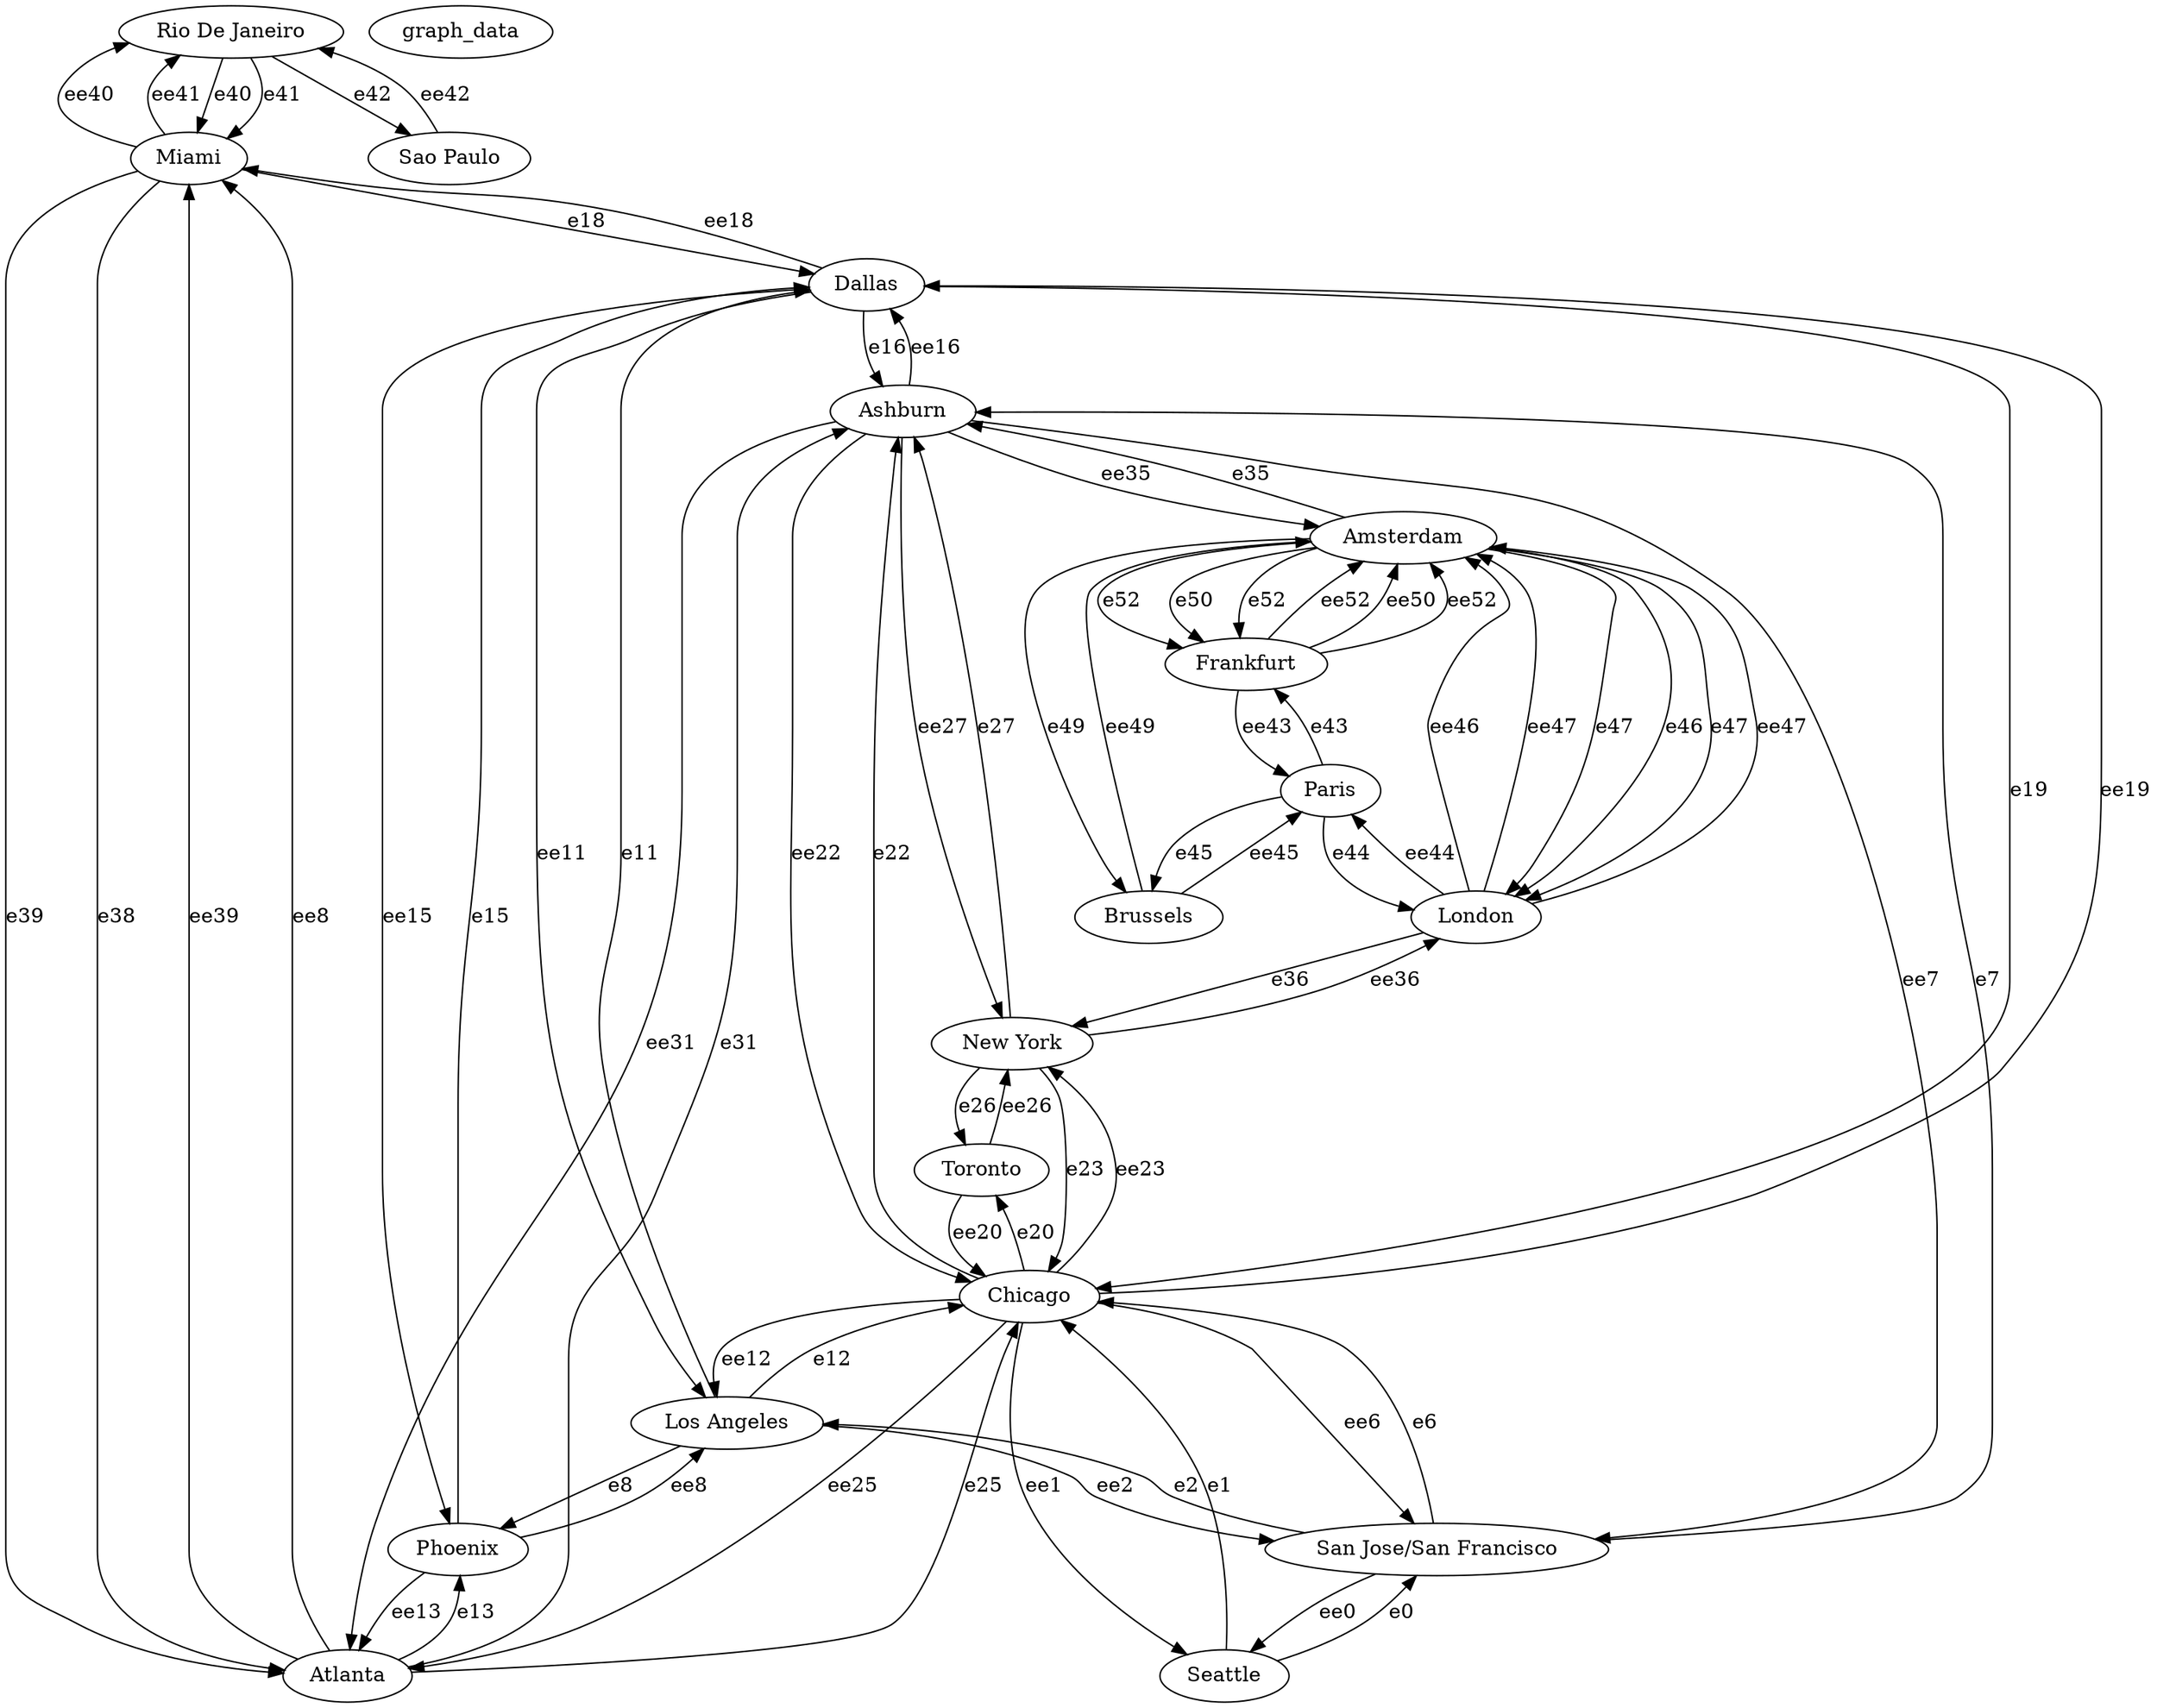 digraph  {
"Rio De Janeiro" [Country=Brazil, Internal=1, Latitude="-22.90278", Longitude="-43.2075"];
Paris [Country=France, Internal=1, Latitude="48.85341", Longitude="2.3488"];
Miami [Country="United States", Internal=1, Latitude="25.77427", Longitude="-80.19366"];
"Sao Paulo" [Country=Brazil, Internal=1, Latitude="-23.5475", Longitude="-46.63611"];
Amsterdam [Country=Netherlands, Internal=1, Latitude="52.37403", Longitude="4.88969"];
Frankfurt [Country=Germany, Internal=1, Latitude="50.11667", Longitude="8.68333"];
London [Country="United Kingdom", Internal=1, Latitude="51.50853", Longitude="-0.12574"];
Brussels [Country=Belgium, Internal=1, Latitude="50.85045", Longitude="4.34878"];
"New York" [Country="United States", Internal=1, Latitude="40.71427", Longitude="-74.00597"];
Atlanta [Country="United States", Internal=1, Latitude="33.749", Longitude="-84.38798"];
Seattle [Country="United States", Internal=1, Latitude="47.60621", Longitude="-122.33207"];
"San Jose/San Francisco" [Country="United States", Internal=1, Latitude="37.33939", Longitude="-121.89496"];
"Los Angeles" [Country="United States", Internal=1, Latitude="34.05223", Longitude="-118.24368"];
Phoenix [Country="United States", Internal=1, Latitude="33.44838", Longitude="-112.07404"];
Dallas [Country="United States", Internal=1, Latitude="32.78306", Longitude="-96.80667"];
Chicago [Country="United States", Internal=1, Latitude="41.85003", Longitude="-87.65005"];
Toronto [Country=Canada, Internal=1, Latitude="43.70011", Longitude="-79.4163"];
Ashburn [Country="United States", Internal=1, Latitude="39.04372", Longitude="-77.48749"];
graph_data [incoming_links="[0, 0, 0, 2, 3, 3, 4, 4, 4, 5, 5, 6, 6, 8, 8, 8, 8, 10, 10, 10, 10, 10, 11, 11, 12, 12, 12, 12, 12, 12, 13, 13, 16, 16, 16, 19, 19, 20, 20, 20, 21, 21, 21, 21, 24, 24, 24, 25, 25, 25, 25, 28, 28, 28, 28, 29, 29, 29, 30, 30, 30, 30, 31, 31, 31, 32, 32, 33, 33, 33, 33, 33, 33, 34, 34, 34, 34, 34, 34, 34, 34, 35, 35, 35, 37, 37, 37, 37, 37, 37, 38, 38, 38, 39, 39, 39, 39, 39, 39, 39, 39, 40, 40, 40, 40, 41, 41, 41, 41, 41, 41, 41, 41, 42, 42, 43, 43, 43, 43, 43, 43, 44, 44, 44, 44, 45, 45, 45, 45, 45, 45, 45, 45, 46, 46, 46, 46, 47, 47, 47, 48, 48, 48, 48, 48, 49, 49, 49, 49, 49, 49, 49, 49, 50, 50, 50, 50, 51, 51, 51, 51, 52, 52, 52, 52, 52, 53, 53, 53, 54, 54, 54, 54, 55, 55, 55, 56, 56, 56, 56, 56, 56, 57, 57, 57, 57, 57, 57, 57, 57, 58, 58, 58, 58, 59, 59, 59, 59, 60, 60, 61, 61, 61, 61, 62, 62, 62, 62, 63, 63, 63, 63, 63, 64, 64, 65, 65, 65, 65, 65, 65, 66, 66, 66, 66, 67, 67, 67, 67, 67, 67, 67, 67, 68, 68, 68, 68, 69, 69, 69, 69, 70, 70, 70, 70, 71, 71, 71, 71, 72, 72, 72, 72, 72, 73, 73, 73, 73, 73, 73, 73, 73]", link_ids_dict="{0: ('Rio De Janeiro', 'Miami', 0), 1: ('Rio De Janeiro', 'Miami', 1), 2: ('Rio De Janeiro', 'Sao Paulo', 0), 3: ('Paris', 'Frankfurt', 0), 4: ('Paris', 'London', 0), 5: ('Paris', 'Brussels', 0), 6: ('Miami', 'Rio De Janeiro', 0), 7: ('Miami', 'Rio De Janeiro', 1), 8: ('Miami', 'Atlanta', 0), 9: ('Miami', 'Atlanta', 1), 10: ('Miami', 'Dallas', 0), 11: ('Sao Paulo', 'Rio De Janeiro', 0), 12: ('Amsterdam', 'Ashburn', 0), 13: ('Amsterdam', 'Frankfurt', 0), 14: ('Amsterdam', 'Frankfurt', 1), 15: ('Amsterdam', 'Frankfurt', 2), 16: ('Amsterdam', 'London', 0), 17: ('Amsterdam', 'London', 1), 18: ('Amsterdam', 'London', 2), 19: ('Amsterdam', 'Brussels', 0), 20: ('Frankfurt', 'Paris', 0), 21: ('Frankfurt', 'Amsterdam', 0), 22: ('Frankfurt', 'Amsterdam', 1), 23: ('Frankfurt', 'Amsterdam', 2), 24: ('London', 'Paris', 0), 25: ('London', 'Amsterdam', 0), 26: ('London', 'Amsterdam', 1), 27: ('London', 'Amsterdam', 2), 28: ('London', 'New York', 0), 29: ('Brussels', 'Paris', 0), 30: ('Brussels', 'Amsterdam', 0), 31: ('New York', 'London', 0), 32: ('New York', 'Toronto', 0), 33: ('New York', 'Ashburn', 0), 34: ('New York', 'Chicago', 0), 35: ('Atlanta', 'Miami', 0), 36: ('Atlanta', 'Miami', 1), 37: ('Atlanta', 'Ashburn', 0), 38: ('Atlanta', 'Phoenix', 0), 39: ('Atlanta', 'Chicago', 0), 40: ('Seattle', 'San Jose/San Francisco', 0), 41: ('Seattle', 'Chicago', 0), 42: ('San Jose/San Francisco', 'Seattle', 0), 43: ('San Jose/San Francisco', 'Ashburn', 0), 44: ('San Jose/San Francisco', 'Los Angeles', 0), 45: ('San Jose/San Francisco', 'Chicago', 0), 46: ('Los Angeles', 'San Jose/San Francisco', 0), 47: ('Los Angeles', 'Phoenix', 0), 48: ('Los Angeles', 'Dallas', 0), 49: ('Los Angeles', 'Chicago', 0), 50: ('Phoenix', 'Atlanta', 0), 51: ('Phoenix', 'Los Angeles', 0), 52: ('Phoenix', 'Dallas', 0), 53: ('Dallas', 'Miami', 0), 54: ('Dallas', 'Los Angeles', 0), 55: ('Dallas', 'Phoenix', 0), 56: ('Dallas', 'Ashburn', 0), 57: ('Dallas', 'Chicago', 0), 58: ('Chicago', 'New York', 0), 59: ('Chicago', 'Atlanta', 0), 60: ('Chicago', 'Seattle', 0), 61: ('Chicago', 'San Jose/San Francisco', 0), 62: ('Chicago', 'Los Angeles', 0), 63: ('Chicago', 'Dallas', 0), 64: ('Chicago', 'Toronto', 0), 65: ('Chicago', 'Ashburn', 0), 66: ('Toronto', 'New York', 0), 67: ('Toronto', 'Chicago', 0), 68: ('Ashburn', 'Amsterdam', 0), 69: ('Ashburn', 'New York', 0), 70: ('Ashburn', 'Atlanta', 0), 71: ('Ashburn', 'San Jose/San Francisco', 0), 72: ('Ashburn', 'Dallas', 0), 73: ('Ashburn', 'Chicago', 0)}", outcoming_links="[6, 8, 10, 11, 20, 21, 24, 25, 28, 29, 30, 0, 2, 35, 37, 38, 39, 53, 54, 55, 56, 57, 0, 2, 68, 69, 70, 71, 72, 73, 20, 21, 24, 25, 28, 29, 30, 3, 4, 5, 12, 13, 16, 19, 3, 4, 5, 12, 13, 16, 19, 31, 32, 33, 34, 3, 4, 5, 12, 13, 16, 19, 24, 25, 28, 66, 67, 68, 69, 70, 71, 72, 73, 58, 59, 60, 61, 62, 63, 64, 65, 6, 8, 10, 68, 69, 70, 71, 72, 73, 50, 51, 52, 58, 59, 60, 61, 62, 63, 64, 65, 42, 43, 44, 45, 58, 59, 60, 61, 62, 63, 64, 65, 40, 41, 68, 69, 70, 71, 72, 73, 46, 47, 48, 49, 58, 59, 60, 61, 62, 63, 64, 65, 42, 43, 44, 45, 50, 51, 52, 53, 54, 55, 56, 57, 58, 59, 60, 61, 62, 63, 64, 65, 35, 37, 38, 39, 46, 47, 48, 49, 53, 54, 55, 56, 57, 6, 8, 10, 46, 47, 48, 49, 50, 51, 52, 68, 69, 70, 71, 72, 73, 58, 59, 60, 61, 62, 63, 64, 65, 31, 32, 33, 34, 35, 37, 38, 39, 40, 41, 42, 43, 44, 45, 46, 47, 48, 49, 53, 54, 55, 56, 57, 66, 67, 68, 69, 70, 71, 72, 73, 31, 32, 33, 34, 58, 59, 60, 61, 62, 63, 64, 65, 12, 13, 16, 19, 31, 32, 33, 34, 35, 37, 38, 39, 42, 43, 44, 45, 53, 54, 55, 56, 57, 58, 59, 60, 61, 62, 63, 64, 65]"];
"Rio De Janeiro" -> Miami  [bandwidth=5000, current_bandwidth=0, id=0, increments=1, key=0, label=e40, reductions=1, weight="3.0"];
"Rio De Janeiro" -> Miami  [bandwidth=6000, current_bandwidth=0, id=1, increments=1, key=1, label=e41, reductions=1, weight=4];
"Rio De Janeiro" -> "Sao Paulo"  [bandwidth=3000, current_bandwidth=0, id=2, increments=1, key=0, label=e42, reductions=1, weight=1];
Paris -> Frankfurt  [bandwidth=7000, current_bandwidth=0, id=3, increments=1, key=0, label=e43, reductions=1, weight="3.0"];
Paris -> London  [bandwidth=10000, current_bandwidth=0, id=4, increments=1, key=0, label=e44, reductions=1, weight=4];
Paris -> Brussels  [bandwidth=5000, current_bandwidth=0, id=5, increments=1, key=0, label=e45, reductions=1, weight=2];
Miami -> "Rio De Janeiro"  [bandwidth=5000, current_bandwidth=0, id=6, increments=1, key=0, label=ee40, reductions=1, weight=4];
Miami -> "Rio De Janeiro"  [bandwidth=6000, current_bandwidth=0, id=7, increments=1, key=1, label=ee41, reductions=1, weight="3.0"];
Miami -> Atlanta  [bandwidth=3000, current_bandwidth=0, id=8, increments=1, key=0, label=e39, reductions=1, weight=4];
Miami -> Atlanta  [bandwidth=2000, current_bandwidth=0, id=9, increments=1, key=1, label=e38, reductions=1, weight=1];
Miami -> Dallas  [bandwidth=7000, current_bandwidth=0, id=10, increments=1, key=0, label=e18, reductions=1, weight=1];
"Sao Paulo" -> "Rio De Janeiro"  [bandwidth=3000, current_bandwidth=0, id=11, increments=1, key=0, label=ee42, reductions=1, weight="4.0"];
Amsterdam -> Ashburn  [bandwidth=10000, current_bandwidth=0, id=12, increments=1, key=0, label=e35, reductions=1, weight=1];
Amsterdam -> Frankfurt  [bandwidth=5000, current_bandwidth=0, id=13, increments=1, key=0, label=e52, reductions=1, weight=4];
Amsterdam -> Frankfurt  [bandwidth=6000, current_bandwidth=0, id=14, increments=1, key=1, label=e50, reductions=1, weight="3.0"];
Amsterdam -> Frankfurt  [bandwidth=4000, current_bandwidth=0, id=15, increments=1, key=2, label=e52, reductions=1, weight=1];
Amsterdam -> London  [bandwidth=3000, current_bandwidth=0, id=16, increments=1, key=0, label=e47, reductions=1, weight=3];
Amsterdam -> London  [bandwidth=2000, current_bandwidth=0, id=17, increments=1, key=1, label=e46, reductions=1, weight=2];
Amsterdam -> London  [bandwidth=4000, current_bandwidth=0, id=18, increments=1, key=2, label=e47, reductions=1, weight=3];
Amsterdam -> Brussels  [bandwidth=7000, current_bandwidth=0, id=19, increments=1, key=0, label=e49, reductions=1, weight="2.0"];
Frankfurt -> Paris  [bandwidth=7000, current_bandwidth=0, id=20, increments=1, key=0, label=ee43, reductions=1, weight=3];
Frankfurt -> Amsterdam  [bandwidth=5000, current_bandwidth=0, id=21, increments=1, key=0, label=ee52, reductions=1, weight=2];
Frankfurt -> Amsterdam  [bandwidth=6000, current_bandwidth=0, id=22, increments=1, key=1, label=ee50, reductions=1, weight=3];
Frankfurt -> Amsterdam  [bandwidth=4000, current_bandwidth=0, id=23, increments=1, key=2, label=ee52, reductions=1, weight=1];
London -> Paris  [bandwidth=10000, current_bandwidth=0, id=24, increments=1, key=0, label=ee44, reductions=1, weight=4];
London -> Amsterdam  [bandwidth=3000, current_bandwidth=0, id=25, increments=1, key=0, label=ee47, reductions=1, weight=1];
London -> Amsterdam  [bandwidth=2000, current_bandwidth=0, id=26, increments=1, key=1, label=ee46, reductions=1, weight=3];
London -> Amsterdam  [bandwidth=4000, current_bandwidth=0, id=27, increments=1, key=2, label=ee47, reductions=1, weight="2.0"];
London -> "New York"  [bandwidth=10000, current_bandwidth=0, id=28, increments=1, key=0, label=e36, reductions=1, weight=2];
Brussels -> Paris  [bandwidth=5000, current_bandwidth=0, id=29, increments=1, key=0, label=ee45, reductions=1, weight=3];
Brussels -> Amsterdam  [bandwidth=7000, current_bandwidth=0, id=30, increments=1, key=0, label=ee49, reductions=1, weight=3];
"New York" -> London  [bandwidth=10000, current_bandwidth=0, id=31, increments=1, key=0, label=ee36, reductions=1, weight=1];
"New York" -> Toronto  [bandwidth=5000, current_bandwidth=0, id=32, increments=1, key=0, label=e26, reductions=1, weight=4];
"New York" -> Ashburn  [bandwidth=3000, current_bandwidth=0, id=33, increments=1, key=0, label=e27, reductions=1, weight=4];
"New York" -> Chicago  [bandwidth=7000, current_bandwidth=0, id=34, increments=1, key=0, label=e23, reductions=1, weight=2];
Atlanta -> Miami  [bandwidth=3000, current_bandwidth=0, id=35, increments=1, key=0, label=ee39, reductions=1, weight=2];
Atlanta -> Miami  [bandwidth=2000, current_bandwidth=0, id=36, increments=1, key=1, label=ee8, reductions=1, weight=4];
Atlanta -> Ashburn  [bandwidth=10000, current_bandwidth=0, id=37, increments=1, key=0, label=e31, reductions=1, weight=3];
Atlanta -> Phoenix  [bandwidth=5000, current_bandwidth=0, id=38, increments=1, key=0, label=e13, reductions=1, weight=1];
Atlanta -> Chicago  [bandwidth=3000, current_bandwidth=0, id=39, increments=1, key=0, label=e25, reductions=1, weight=3];
Seattle -> "San Jose/San Francisco"  [bandwidth=7000, current_bandwidth=0, id=40, increments=1, key=0, label=e0, reductions=1, weight=2];
Seattle -> Chicago  [bandwidth=10000, current_bandwidth=0, id=41, increments=1, key=0, label=e1, reductions=1, weight=2];
"San Jose/San Francisco" -> Seattle  [bandwidth=7000, current_bandwidth=0, id=42, increments=1, key=0, label=ee0, reductions=1, weight=2];
"San Jose/San Francisco" -> Ashburn  [bandwidth=3000, current_bandwidth=0, id=43, increments=1, key=0, label=e7, reductions=1, weight=4];
"San Jose/San Francisco" -> "Los Angeles"  [bandwidth=7000, current_bandwidth=0, id=44, increments=1, key=0, label=e2, reductions=1, weight=4];
"San Jose/San Francisco" -> Chicago  [bandwidth=10000, current_bandwidth=0, id=45, increments=1, key=0, label=e6, reductions=1, weight=2];
"Los Angeles" -> "San Jose/San Francisco"  [bandwidth=7000, current_bandwidth=0, id=46, increments=1, key=0, label=ee2, reductions=1, weight=3];
"Los Angeles" -> Phoenix  [bandwidth=5000, current_bandwidth=0, id=47, increments=1, key=0, label=e8, reductions=1, weight=2];
"Los Angeles" -> Dallas  [bandwidth=5000, current_bandwidth=0, id=48, increments=1, key=0, label=e11, reductions=1, weight=2];
"Los Angeles" -> Chicago  [bandwidth=3000, current_bandwidth=0, id=49, increments=1, key=0, label=e12, reductions=1, weight=1];
Phoenix -> Atlanta  [bandwidth=5000, current_bandwidth=0, id=50, increments=1, key=0, label=ee13, reductions=1, weight="2.0"];
Phoenix -> "Los Angeles"  [bandwidth=5000, current_bandwidth=0, id=51, increments=1, key=0, label=ee8, reductions=1, weight=2];
Phoenix -> Dallas  [bandwidth=7000, current_bandwidth=0, id=52, increments=1, key=0, label=e15, reductions=1, weight=1];
Dallas -> Miami  [bandwidth=7000, current_bandwidth=0, id=53, increments=1, key=0, label=ee18, reductions=1, weight=1];
Dallas -> "Los Angeles"  [bandwidth=5000, current_bandwidth=0, id=54, increments=1, key=0, label=ee11, reductions=1, weight=2];
Dallas -> Phoenix  [bandwidth=7000, current_bandwidth=0, id=55, increments=1, key=0, label=ee15, reductions=1, weight=4];
Dallas -> Ashburn  [bandwidth=10000, current_bandwidth=0, id=56, increments=1, key=0, label=e16, reductions=1, weight="5.0"];
Dallas -> Chicago  [bandwidth=5000, current_bandwidth=0, id=57, increments=1, key=0, label=e19, reductions=1, weight="4.0"];
Chicago -> "New York"  [bandwidth=7000, current_bandwidth=0, id=58, increments=1, key=0, label=ee23, reductions=1, weight=2];
Chicago -> Atlanta  [bandwidth=3000, current_bandwidth=0, id=59, increments=1, key=0, label=ee25, reductions=1, weight="2.0"];
Chicago -> Seattle  [bandwidth=10000, current_bandwidth=0, id=60, increments=1, key=0, label=ee1, reductions=1, weight=3];
Chicago -> "San Jose/San Francisco"  [bandwidth=10000, current_bandwidth=0, id=61, increments=1, key=0, label=ee6, reductions=1, weight=4];
Chicago -> "Los Angeles"  [bandwidth=3000, current_bandwidth=0, id=62, increments=1, key=0, label=ee12, reductions=1, weight=4];
Chicago -> Dallas  [bandwidth=5000, current_bandwidth=0, id=63, increments=1, key=0, label=ee19, reductions=1, weight=3];
Chicago -> Toronto  [bandwidth=3000, current_bandwidth=0, id=64, increments=1, key=0, label=e20, reductions=1, weight=2];
Chicago -> Ashburn  [bandwidth=7000, current_bandwidth=0, id=65, increments=1, key=0, label=e22, reductions=1, weight=2];
Toronto -> "New York"  [bandwidth=5000, current_bandwidth=0, id=66, increments=1, key=0, label=ee26, reductions=1, weight=2];
Toronto -> Chicago  [bandwidth=3000, current_bandwidth=0, id=67, increments=1, key=0, label=ee20, reductions=1, weight=4];
Ashburn -> Amsterdam  [bandwidth=10000, current_bandwidth=0, id=68, increments=1, key=0, label=ee35, reductions=1, weight=1];
Ashburn -> "New York"  [bandwidth=3000, current_bandwidth=0, id=69, increments=1, key=0, label=ee27, reductions=1, weight=1];
Ashburn -> Atlanta  [bandwidth=10000, current_bandwidth=0, id=70, increments=1, key=0, label=ee31, reductions=1, weight=2];
Ashburn -> "San Jose/San Francisco"  [bandwidth=3000, current_bandwidth=0, id=71, increments=1, key=0, label=ee7, reductions=1, weight=4];
Ashburn -> Dallas  [bandwidth=10000, current_bandwidth=0, id=72, increments=1, key=0, label=ee16, reductions=1, weight=1];
Ashburn -> Chicago  [bandwidth=7000, current_bandwidth=0, id=73, increments=1, key=0, label=ee22, reductions=1, weight=3];
}
